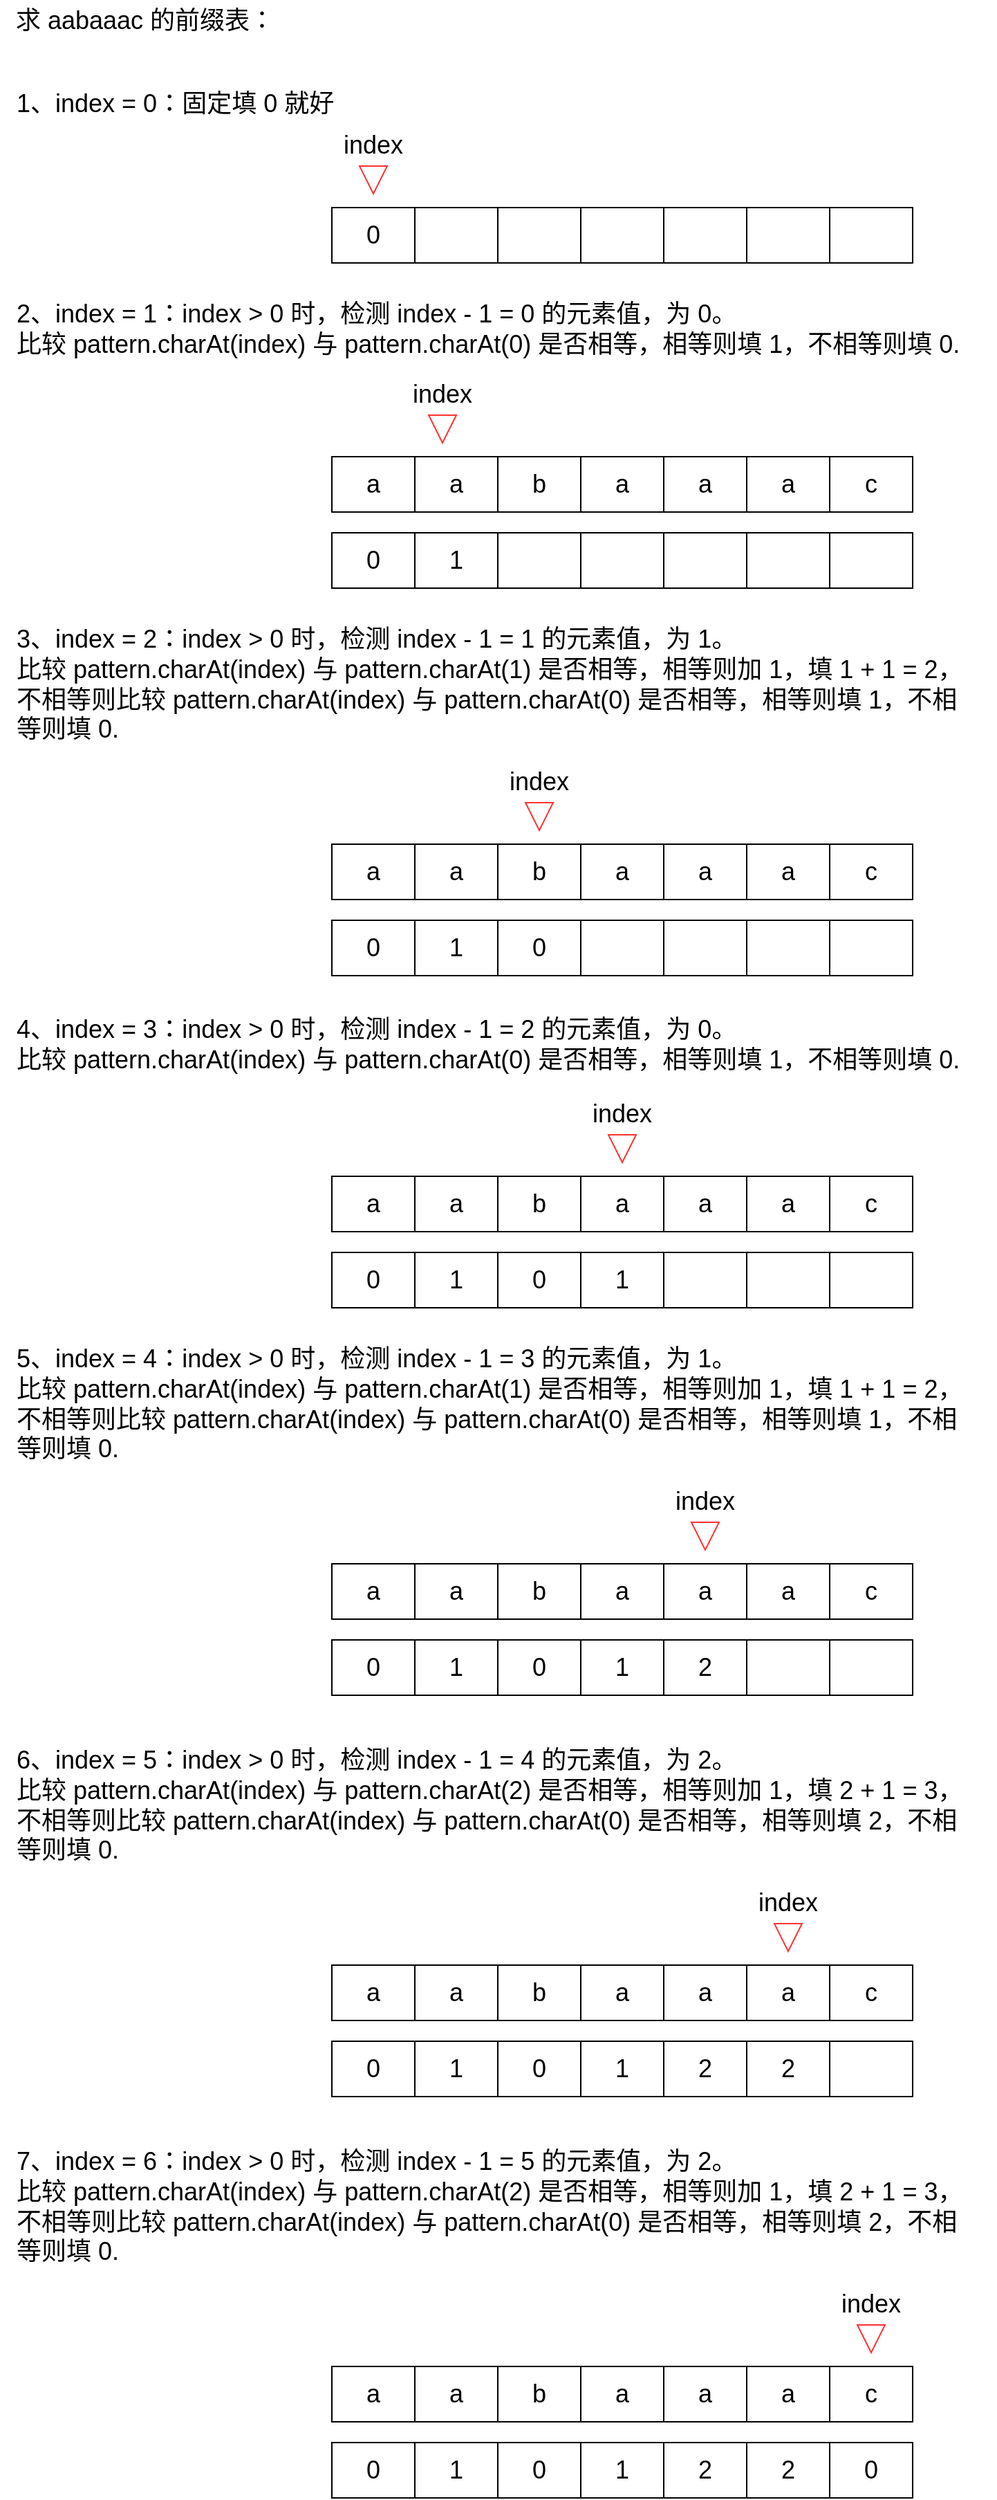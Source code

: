 <mxfile version="15.4.0" type="device"><diagram id="0oElpmgci8qsu_oogABI" name="第 1 页"><mxGraphModel dx="1024" dy="601" grid="1" gridSize="10" guides="1" tooltips="1" connect="1" arrows="1" fold="1" page="1" pageScale="1" pageWidth="827" pageHeight="1169" background="#ffffff" math="0" shadow="0"><root><mxCell id="0"/><mxCell id="1" parent="0"/><mxCell id="DkXJMxgZQbxSu56E2q7Z-1" value="求 aabaaac 的前缀表：" style="text;html=1;strokeColor=none;fillColor=none;align=center;verticalAlign=middle;whiteSpace=wrap;rounded=0;fontSize=18;" vertex="1" parent="1"><mxGeometry x="40" y="40" width="210" height="30" as="geometry"/></mxCell><mxCell id="DkXJMxgZQbxSu56E2q7Z-2" value="" style="shape=table;startSize=0;container=1;collapsible=0;childLayout=tableLayout;fontSize=18;" vertex="1" parent="1"><mxGeometry x="280" y="190" width="420" height="40" as="geometry"/></mxCell><mxCell id="DkXJMxgZQbxSu56E2q7Z-3" value="" style="shape=partialRectangle;collapsible=0;dropTarget=0;pointerEvents=0;fillColor=none;top=0;left=0;bottom=0;right=0;points=[[0,0.5],[1,0.5]];portConstraint=eastwest;fontSize=18;" vertex="1" parent="DkXJMxgZQbxSu56E2q7Z-2"><mxGeometry width="420" height="40" as="geometry"/></mxCell><mxCell id="DkXJMxgZQbxSu56E2q7Z-4" value="0" style="shape=partialRectangle;html=1;whiteSpace=wrap;connectable=0;overflow=hidden;fillColor=none;top=0;left=0;bottom=0;right=0;pointerEvents=1;fontSize=18;" vertex="1" parent="DkXJMxgZQbxSu56E2q7Z-3"><mxGeometry width="60" height="40" as="geometry"><mxRectangle width="60" height="40" as="alternateBounds"/></mxGeometry></mxCell><mxCell id="DkXJMxgZQbxSu56E2q7Z-5" value="" style="shape=partialRectangle;html=1;whiteSpace=wrap;connectable=0;overflow=hidden;fillColor=none;top=0;left=0;bottom=0;right=0;pointerEvents=1;fontSize=18;" vertex="1" parent="DkXJMxgZQbxSu56E2q7Z-3"><mxGeometry x="60" width="60" height="40" as="geometry"><mxRectangle width="60" height="40" as="alternateBounds"/></mxGeometry></mxCell><mxCell id="DkXJMxgZQbxSu56E2q7Z-6" value="" style="shape=partialRectangle;html=1;whiteSpace=wrap;connectable=0;overflow=hidden;fillColor=none;top=0;left=0;bottom=0;right=0;pointerEvents=1;fontSize=18;" vertex="1" parent="DkXJMxgZQbxSu56E2q7Z-3"><mxGeometry x="120" width="60" height="40" as="geometry"><mxRectangle width="60" height="40" as="alternateBounds"/></mxGeometry></mxCell><mxCell id="DkXJMxgZQbxSu56E2q7Z-7" value="" style="shape=partialRectangle;html=1;whiteSpace=wrap;connectable=0;overflow=hidden;fillColor=none;top=0;left=0;bottom=0;right=0;pointerEvents=1;fontSize=18;" vertex="1" parent="DkXJMxgZQbxSu56E2q7Z-3"><mxGeometry x="180" width="60" height="40" as="geometry"><mxRectangle width="60" height="40" as="alternateBounds"/></mxGeometry></mxCell><mxCell id="DkXJMxgZQbxSu56E2q7Z-8" value="" style="shape=partialRectangle;html=1;whiteSpace=wrap;connectable=0;overflow=hidden;fillColor=none;top=0;left=0;bottom=0;right=0;pointerEvents=1;fontSize=18;" vertex="1" parent="DkXJMxgZQbxSu56E2q7Z-3"><mxGeometry x="240" width="60" height="40" as="geometry"><mxRectangle width="60" height="40" as="alternateBounds"/></mxGeometry></mxCell><mxCell id="DkXJMxgZQbxSu56E2q7Z-9" value="" style="shape=partialRectangle;html=1;whiteSpace=wrap;connectable=0;overflow=hidden;fillColor=none;top=0;left=0;bottom=0;right=0;pointerEvents=1;fontSize=18;" vertex="1" parent="DkXJMxgZQbxSu56E2q7Z-3"><mxGeometry x="300" width="60" height="40" as="geometry"><mxRectangle width="60" height="40" as="alternateBounds"/></mxGeometry></mxCell><mxCell id="DkXJMxgZQbxSu56E2q7Z-10" value="" style="shape=partialRectangle;html=1;whiteSpace=wrap;connectable=0;overflow=hidden;fillColor=none;top=0;left=0;bottom=0;right=0;pointerEvents=1;fontSize=18;" vertex="1" parent="DkXJMxgZQbxSu56E2q7Z-3"><mxGeometry x="360" width="60" height="40" as="geometry"><mxRectangle width="60" height="40" as="alternateBounds"/></mxGeometry></mxCell><mxCell id="DkXJMxgZQbxSu56E2q7Z-12" value="1、index = 0：固定填 0 就好" style="text;html=1;strokeColor=none;fillColor=none;align=left;verticalAlign=middle;whiteSpace=wrap;rounded=0;fontSize=18;" vertex="1" parent="1"><mxGeometry x="50" y="100" width="280" height="30" as="geometry"/></mxCell><mxCell id="DkXJMxgZQbxSu56E2q7Z-13" value="" style="shape=table;startSize=0;container=1;collapsible=0;childLayout=tableLayout;fontSize=18;" vertex="1" parent="1"><mxGeometry x="280" y="425" width="420" height="40" as="geometry"/></mxCell><mxCell id="DkXJMxgZQbxSu56E2q7Z-14" value="" style="shape=partialRectangle;collapsible=0;dropTarget=0;pointerEvents=0;fillColor=none;top=0;left=0;bottom=0;right=0;points=[[0,0.5],[1,0.5]];portConstraint=eastwest;fontSize=18;" vertex="1" parent="DkXJMxgZQbxSu56E2q7Z-13"><mxGeometry width="420" height="40" as="geometry"/></mxCell><mxCell id="DkXJMxgZQbxSu56E2q7Z-15" value="0" style="shape=partialRectangle;html=1;whiteSpace=wrap;connectable=0;overflow=hidden;fillColor=none;top=0;left=0;bottom=0;right=0;pointerEvents=1;fontSize=18;" vertex="1" parent="DkXJMxgZQbxSu56E2q7Z-14"><mxGeometry width="60" height="40" as="geometry"><mxRectangle width="60" height="40" as="alternateBounds"/></mxGeometry></mxCell><mxCell id="DkXJMxgZQbxSu56E2q7Z-16" value="1" style="shape=partialRectangle;html=1;whiteSpace=wrap;connectable=0;overflow=hidden;fillColor=none;top=0;left=0;bottom=0;right=0;pointerEvents=1;fontSize=18;" vertex="1" parent="DkXJMxgZQbxSu56E2q7Z-14"><mxGeometry x="60" width="60" height="40" as="geometry"><mxRectangle width="60" height="40" as="alternateBounds"/></mxGeometry></mxCell><mxCell id="DkXJMxgZQbxSu56E2q7Z-17" value="" style="shape=partialRectangle;html=1;whiteSpace=wrap;connectable=0;overflow=hidden;fillColor=none;top=0;left=0;bottom=0;right=0;pointerEvents=1;fontSize=18;" vertex="1" parent="DkXJMxgZQbxSu56E2q7Z-14"><mxGeometry x="120" width="60" height="40" as="geometry"><mxRectangle width="60" height="40" as="alternateBounds"/></mxGeometry></mxCell><mxCell id="DkXJMxgZQbxSu56E2q7Z-18" value="" style="shape=partialRectangle;html=1;whiteSpace=wrap;connectable=0;overflow=hidden;fillColor=none;top=0;left=0;bottom=0;right=0;pointerEvents=1;fontSize=18;" vertex="1" parent="DkXJMxgZQbxSu56E2q7Z-14"><mxGeometry x="180" width="60" height="40" as="geometry"><mxRectangle width="60" height="40" as="alternateBounds"/></mxGeometry></mxCell><mxCell id="DkXJMxgZQbxSu56E2q7Z-19" value="" style="shape=partialRectangle;html=1;whiteSpace=wrap;connectable=0;overflow=hidden;fillColor=none;top=0;left=0;bottom=0;right=0;pointerEvents=1;fontSize=18;" vertex="1" parent="DkXJMxgZQbxSu56E2q7Z-14"><mxGeometry x="240" width="60" height="40" as="geometry"><mxRectangle width="60" height="40" as="alternateBounds"/></mxGeometry></mxCell><mxCell id="DkXJMxgZQbxSu56E2q7Z-20" value="" style="shape=partialRectangle;html=1;whiteSpace=wrap;connectable=0;overflow=hidden;fillColor=none;top=0;left=0;bottom=0;right=0;pointerEvents=1;fontSize=18;" vertex="1" parent="DkXJMxgZQbxSu56E2q7Z-14"><mxGeometry x="300" width="60" height="40" as="geometry"><mxRectangle width="60" height="40" as="alternateBounds"/></mxGeometry></mxCell><mxCell id="DkXJMxgZQbxSu56E2q7Z-21" value="" style="shape=partialRectangle;html=1;whiteSpace=wrap;connectable=0;overflow=hidden;fillColor=none;top=0;left=0;bottom=0;right=0;pointerEvents=1;fontSize=18;" vertex="1" parent="DkXJMxgZQbxSu56E2q7Z-14"><mxGeometry x="360" width="60" height="40" as="geometry"><mxRectangle width="60" height="40" as="alternateBounds"/></mxGeometry></mxCell><mxCell id="DkXJMxgZQbxSu56E2q7Z-23" value="2、index = 1：index &amp;gt; 0 时，检测 index - 1 = 0 的元素值，为 0。&lt;br&gt;比较 pattern.charAt(index) 与 pattern.charAt(0) 是否相等，相等则填 1，不相等则填 0." style="text;html=1;strokeColor=none;fillColor=none;align=left;verticalAlign=middle;whiteSpace=wrap;rounded=0;fontSize=18;" vertex="1" parent="1"><mxGeometry x="50" y="250" width="710" height="55" as="geometry"/></mxCell><mxCell id="DkXJMxgZQbxSu56E2q7Z-24" value="" style="shape=table;startSize=0;container=1;collapsible=0;childLayout=tableLayout;fontSize=18;" vertex="1" parent="1"><mxGeometry x="280" y="370" width="420" height="40" as="geometry"/></mxCell><mxCell id="DkXJMxgZQbxSu56E2q7Z-25" value="" style="shape=partialRectangle;collapsible=0;dropTarget=0;pointerEvents=0;fillColor=none;top=0;left=0;bottom=0;right=0;points=[[0,0.5],[1,0.5]];portConstraint=eastwest;fontSize=18;" vertex="1" parent="DkXJMxgZQbxSu56E2q7Z-24"><mxGeometry width="420" height="40" as="geometry"/></mxCell><mxCell id="DkXJMxgZQbxSu56E2q7Z-26" value="a" style="shape=partialRectangle;html=1;whiteSpace=wrap;connectable=0;overflow=hidden;fillColor=none;top=0;left=0;bottom=0;right=0;pointerEvents=1;fontSize=18;" vertex="1" parent="DkXJMxgZQbxSu56E2q7Z-25"><mxGeometry width="60" height="40" as="geometry"><mxRectangle width="60" height="40" as="alternateBounds"/></mxGeometry></mxCell><mxCell id="DkXJMxgZQbxSu56E2q7Z-27" value="a" style="shape=partialRectangle;html=1;whiteSpace=wrap;connectable=0;overflow=hidden;fillColor=none;top=0;left=0;bottom=0;right=0;pointerEvents=1;fontSize=18;" vertex="1" parent="DkXJMxgZQbxSu56E2q7Z-25"><mxGeometry x="60" width="60" height="40" as="geometry"><mxRectangle width="60" height="40" as="alternateBounds"/></mxGeometry></mxCell><mxCell id="DkXJMxgZQbxSu56E2q7Z-28" value="b" style="shape=partialRectangle;html=1;whiteSpace=wrap;connectable=0;overflow=hidden;fillColor=none;top=0;left=0;bottom=0;right=0;pointerEvents=1;fontSize=18;" vertex="1" parent="DkXJMxgZQbxSu56E2q7Z-25"><mxGeometry x="120" width="60" height="40" as="geometry"><mxRectangle width="60" height="40" as="alternateBounds"/></mxGeometry></mxCell><mxCell id="DkXJMxgZQbxSu56E2q7Z-29" value="a" style="shape=partialRectangle;html=1;whiteSpace=wrap;connectable=0;overflow=hidden;fillColor=none;top=0;left=0;bottom=0;right=0;pointerEvents=1;fontSize=18;" vertex="1" parent="DkXJMxgZQbxSu56E2q7Z-25"><mxGeometry x="180" width="60" height="40" as="geometry"><mxRectangle width="60" height="40" as="alternateBounds"/></mxGeometry></mxCell><mxCell id="DkXJMxgZQbxSu56E2q7Z-30" value="a" style="shape=partialRectangle;html=1;whiteSpace=wrap;connectable=0;overflow=hidden;fillColor=none;top=0;left=0;bottom=0;right=0;pointerEvents=1;fontSize=18;" vertex="1" parent="DkXJMxgZQbxSu56E2q7Z-25"><mxGeometry x="240" width="60" height="40" as="geometry"><mxRectangle width="60" height="40" as="alternateBounds"/></mxGeometry></mxCell><mxCell id="DkXJMxgZQbxSu56E2q7Z-31" value="a" style="shape=partialRectangle;html=1;whiteSpace=wrap;connectable=0;overflow=hidden;fillColor=none;top=0;left=0;bottom=0;right=0;pointerEvents=1;fontSize=18;" vertex="1" parent="DkXJMxgZQbxSu56E2q7Z-25"><mxGeometry x="300" width="60" height="40" as="geometry"><mxRectangle width="60" height="40" as="alternateBounds"/></mxGeometry></mxCell><mxCell id="DkXJMxgZQbxSu56E2q7Z-32" value="c" style="shape=partialRectangle;html=1;whiteSpace=wrap;connectable=0;overflow=hidden;fillColor=none;top=0;left=0;bottom=0;right=0;pointerEvents=1;fontSize=18;" vertex="1" parent="DkXJMxgZQbxSu56E2q7Z-25"><mxGeometry x="360" width="60" height="40" as="geometry"><mxRectangle width="60" height="40" as="alternateBounds"/></mxGeometry></mxCell><mxCell id="DkXJMxgZQbxSu56E2q7Z-34" value="" style="shape=table;startSize=0;container=1;collapsible=0;childLayout=tableLayout;fontSize=18;" vertex="1" parent="1"><mxGeometry x="280" y="705" width="420" height="40" as="geometry"/></mxCell><mxCell id="DkXJMxgZQbxSu56E2q7Z-35" value="" style="shape=partialRectangle;collapsible=0;dropTarget=0;pointerEvents=0;fillColor=none;top=0;left=0;bottom=0;right=0;points=[[0,0.5],[1,0.5]];portConstraint=eastwest;fontSize=18;" vertex="1" parent="DkXJMxgZQbxSu56E2q7Z-34"><mxGeometry width="420" height="40" as="geometry"/></mxCell><mxCell id="DkXJMxgZQbxSu56E2q7Z-36" value="0" style="shape=partialRectangle;html=1;whiteSpace=wrap;connectable=0;overflow=hidden;fillColor=none;top=0;left=0;bottom=0;right=0;pointerEvents=1;fontSize=18;" vertex="1" parent="DkXJMxgZQbxSu56E2q7Z-35"><mxGeometry width="60" height="40" as="geometry"><mxRectangle width="60" height="40" as="alternateBounds"/></mxGeometry></mxCell><mxCell id="DkXJMxgZQbxSu56E2q7Z-37" value="1" style="shape=partialRectangle;html=1;whiteSpace=wrap;connectable=0;overflow=hidden;fillColor=none;top=0;left=0;bottom=0;right=0;pointerEvents=1;fontSize=18;" vertex="1" parent="DkXJMxgZQbxSu56E2q7Z-35"><mxGeometry x="60" width="60" height="40" as="geometry"><mxRectangle width="60" height="40" as="alternateBounds"/></mxGeometry></mxCell><mxCell id="DkXJMxgZQbxSu56E2q7Z-38" value="0" style="shape=partialRectangle;html=1;whiteSpace=wrap;connectable=0;overflow=hidden;fillColor=none;top=0;left=0;bottom=0;right=0;pointerEvents=1;fontSize=18;" vertex="1" parent="DkXJMxgZQbxSu56E2q7Z-35"><mxGeometry x="120" width="60" height="40" as="geometry"><mxRectangle width="60" height="40" as="alternateBounds"/></mxGeometry></mxCell><mxCell id="DkXJMxgZQbxSu56E2q7Z-39" value="" style="shape=partialRectangle;html=1;whiteSpace=wrap;connectable=0;overflow=hidden;fillColor=none;top=0;left=0;bottom=0;right=0;pointerEvents=1;fontSize=18;" vertex="1" parent="DkXJMxgZQbxSu56E2q7Z-35"><mxGeometry x="180" width="60" height="40" as="geometry"><mxRectangle width="60" height="40" as="alternateBounds"/></mxGeometry></mxCell><mxCell id="DkXJMxgZQbxSu56E2q7Z-40" value="" style="shape=partialRectangle;html=1;whiteSpace=wrap;connectable=0;overflow=hidden;fillColor=none;top=0;left=0;bottom=0;right=0;pointerEvents=1;fontSize=18;" vertex="1" parent="DkXJMxgZQbxSu56E2q7Z-35"><mxGeometry x="240" width="60" height="40" as="geometry"><mxRectangle width="60" height="40" as="alternateBounds"/></mxGeometry></mxCell><mxCell id="DkXJMxgZQbxSu56E2q7Z-41" value="" style="shape=partialRectangle;html=1;whiteSpace=wrap;connectable=0;overflow=hidden;fillColor=none;top=0;left=0;bottom=0;right=0;pointerEvents=1;fontSize=18;" vertex="1" parent="DkXJMxgZQbxSu56E2q7Z-35"><mxGeometry x="300" width="60" height="40" as="geometry"><mxRectangle width="60" height="40" as="alternateBounds"/></mxGeometry></mxCell><mxCell id="DkXJMxgZQbxSu56E2q7Z-42" value="" style="shape=partialRectangle;html=1;whiteSpace=wrap;connectable=0;overflow=hidden;fillColor=none;top=0;left=0;bottom=0;right=0;pointerEvents=1;fontSize=18;" vertex="1" parent="DkXJMxgZQbxSu56E2q7Z-35"><mxGeometry x="360" width="60" height="40" as="geometry"><mxRectangle width="60" height="40" as="alternateBounds"/></mxGeometry></mxCell><mxCell id="DkXJMxgZQbxSu56E2q7Z-43" value="3、index = 2：index &amp;gt; 0 时，检测 index - 1 = 1 的元素值，为 1。&lt;br&gt;比较 pattern.charAt(index) 与 pattern.charAt(1) 是否相等，相等则加 1，填 1 + 1 = 2，不相等则比较 pattern.charAt(index) 与 pattern.charAt(0) 是否相等，相等则填 1，不相等则填 0." style="text;html=1;strokeColor=none;fillColor=none;align=left;verticalAlign=middle;whiteSpace=wrap;rounded=0;fontSize=18;" vertex="1" parent="1"><mxGeometry x="50" y="490" width="690" height="90" as="geometry"/></mxCell><mxCell id="DkXJMxgZQbxSu56E2q7Z-44" value="" style="shape=table;startSize=0;container=1;collapsible=0;childLayout=tableLayout;fontSize=18;" vertex="1" parent="1"><mxGeometry x="280" y="650" width="420" height="40" as="geometry"/></mxCell><mxCell id="DkXJMxgZQbxSu56E2q7Z-45" value="" style="shape=partialRectangle;collapsible=0;dropTarget=0;pointerEvents=0;fillColor=none;top=0;left=0;bottom=0;right=0;points=[[0,0.5],[1,0.5]];portConstraint=eastwest;fontSize=18;" vertex="1" parent="DkXJMxgZQbxSu56E2q7Z-44"><mxGeometry width="420" height="40" as="geometry"/></mxCell><mxCell id="DkXJMxgZQbxSu56E2q7Z-46" value="a" style="shape=partialRectangle;html=1;whiteSpace=wrap;connectable=0;overflow=hidden;fillColor=none;top=0;left=0;bottom=0;right=0;pointerEvents=1;fontSize=18;" vertex="1" parent="DkXJMxgZQbxSu56E2q7Z-45"><mxGeometry width="60" height="40" as="geometry"><mxRectangle width="60" height="40" as="alternateBounds"/></mxGeometry></mxCell><mxCell id="DkXJMxgZQbxSu56E2q7Z-47" value="a" style="shape=partialRectangle;html=1;whiteSpace=wrap;connectable=0;overflow=hidden;fillColor=none;top=0;left=0;bottom=0;right=0;pointerEvents=1;fontSize=18;" vertex="1" parent="DkXJMxgZQbxSu56E2q7Z-45"><mxGeometry x="60" width="60" height="40" as="geometry"><mxRectangle width="60" height="40" as="alternateBounds"/></mxGeometry></mxCell><mxCell id="DkXJMxgZQbxSu56E2q7Z-48" value="b" style="shape=partialRectangle;html=1;whiteSpace=wrap;connectable=0;overflow=hidden;fillColor=none;top=0;left=0;bottom=0;right=0;pointerEvents=1;fontSize=18;" vertex="1" parent="DkXJMxgZQbxSu56E2q7Z-45"><mxGeometry x="120" width="60" height="40" as="geometry"><mxRectangle width="60" height="40" as="alternateBounds"/></mxGeometry></mxCell><mxCell id="DkXJMxgZQbxSu56E2q7Z-49" value="a" style="shape=partialRectangle;html=1;whiteSpace=wrap;connectable=0;overflow=hidden;fillColor=none;top=0;left=0;bottom=0;right=0;pointerEvents=1;fontSize=18;" vertex="1" parent="DkXJMxgZQbxSu56E2q7Z-45"><mxGeometry x="180" width="60" height="40" as="geometry"><mxRectangle width="60" height="40" as="alternateBounds"/></mxGeometry></mxCell><mxCell id="DkXJMxgZQbxSu56E2q7Z-50" value="a" style="shape=partialRectangle;html=1;whiteSpace=wrap;connectable=0;overflow=hidden;fillColor=none;top=0;left=0;bottom=0;right=0;pointerEvents=1;fontSize=18;" vertex="1" parent="DkXJMxgZQbxSu56E2q7Z-45"><mxGeometry x="240" width="60" height="40" as="geometry"><mxRectangle width="60" height="40" as="alternateBounds"/></mxGeometry></mxCell><mxCell id="DkXJMxgZQbxSu56E2q7Z-51" value="a" style="shape=partialRectangle;html=1;whiteSpace=wrap;connectable=0;overflow=hidden;fillColor=none;top=0;left=0;bottom=0;right=0;pointerEvents=1;fontSize=18;" vertex="1" parent="DkXJMxgZQbxSu56E2q7Z-45"><mxGeometry x="300" width="60" height="40" as="geometry"><mxRectangle width="60" height="40" as="alternateBounds"/></mxGeometry></mxCell><mxCell id="DkXJMxgZQbxSu56E2q7Z-52" value="c" style="shape=partialRectangle;html=1;whiteSpace=wrap;connectable=0;overflow=hidden;fillColor=none;top=0;left=0;bottom=0;right=0;pointerEvents=1;fontSize=18;" vertex="1" parent="DkXJMxgZQbxSu56E2q7Z-45"><mxGeometry x="360" width="60" height="40" as="geometry"><mxRectangle width="60" height="40" as="alternateBounds"/></mxGeometry></mxCell><mxCell id="DkXJMxgZQbxSu56E2q7Z-53" value="" style="shape=table;startSize=0;container=1;collapsible=0;childLayout=tableLayout;fontSize=18;" vertex="1" parent="1"><mxGeometry x="280" y="945" width="420" height="40" as="geometry"/></mxCell><mxCell id="DkXJMxgZQbxSu56E2q7Z-54" value="" style="shape=partialRectangle;collapsible=0;dropTarget=0;pointerEvents=0;fillColor=none;top=0;left=0;bottom=0;right=0;points=[[0,0.5],[1,0.5]];portConstraint=eastwest;fontSize=18;" vertex="1" parent="DkXJMxgZQbxSu56E2q7Z-53"><mxGeometry width="420" height="40" as="geometry"/></mxCell><mxCell id="DkXJMxgZQbxSu56E2q7Z-55" value="0" style="shape=partialRectangle;html=1;whiteSpace=wrap;connectable=0;overflow=hidden;fillColor=none;top=0;left=0;bottom=0;right=0;pointerEvents=1;fontSize=18;" vertex="1" parent="DkXJMxgZQbxSu56E2q7Z-54"><mxGeometry width="60" height="40" as="geometry"><mxRectangle width="60" height="40" as="alternateBounds"/></mxGeometry></mxCell><mxCell id="DkXJMxgZQbxSu56E2q7Z-56" value="1" style="shape=partialRectangle;html=1;whiteSpace=wrap;connectable=0;overflow=hidden;fillColor=none;top=0;left=0;bottom=0;right=0;pointerEvents=1;fontSize=18;" vertex="1" parent="DkXJMxgZQbxSu56E2q7Z-54"><mxGeometry x="60" width="60" height="40" as="geometry"><mxRectangle width="60" height="40" as="alternateBounds"/></mxGeometry></mxCell><mxCell id="DkXJMxgZQbxSu56E2q7Z-57" value="0" style="shape=partialRectangle;html=1;whiteSpace=wrap;connectable=0;overflow=hidden;fillColor=none;top=0;left=0;bottom=0;right=0;pointerEvents=1;fontSize=18;" vertex="1" parent="DkXJMxgZQbxSu56E2q7Z-54"><mxGeometry x="120" width="60" height="40" as="geometry"><mxRectangle width="60" height="40" as="alternateBounds"/></mxGeometry></mxCell><mxCell id="DkXJMxgZQbxSu56E2q7Z-58" value="1" style="shape=partialRectangle;html=1;whiteSpace=wrap;connectable=0;overflow=hidden;fillColor=none;top=0;left=0;bottom=0;right=0;pointerEvents=1;fontSize=18;" vertex="1" parent="DkXJMxgZQbxSu56E2q7Z-54"><mxGeometry x="180" width="60" height="40" as="geometry"><mxRectangle width="60" height="40" as="alternateBounds"/></mxGeometry></mxCell><mxCell id="DkXJMxgZQbxSu56E2q7Z-59" value="" style="shape=partialRectangle;html=1;whiteSpace=wrap;connectable=0;overflow=hidden;fillColor=none;top=0;left=0;bottom=0;right=0;pointerEvents=1;fontSize=18;" vertex="1" parent="DkXJMxgZQbxSu56E2q7Z-54"><mxGeometry x="240" width="60" height="40" as="geometry"><mxRectangle width="60" height="40" as="alternateBounds"/></mxGeometry></mxCell><mxCell id="DkXJMxgZQbxSu56E2q7Z-60" value="" style="shape=partialRectangle;html=1;whiteSpace=wrap;connectable=0;overflow=hidden;fillColor=none;top=0;left=0;bottom=0;right=0;pointerEvents=1;fontSize=18;" vertex="1" parent="DkXJMxgZQbxSu56E2q7Z-54"><mxGeometry x="300" width="60" height="40" as="geometry"><mxRectangle width="60" height="40" as="alternateBounds"/></mxGeometry></mxCell><mxCell id="DkXJMxgZQbxSu56E2q7Z-61" value="" style="shape=partialRectangle;html=1;whiteSpace=wrap;connectable=0;overflow=hidden;fillColor=none;top=0;left=0;bottom=0;right=0;pointerEvents=1;fontSize=18;" vertex="1" parent="DkXJMxgZQbxSu56E2q7Z-54"><mxGeometry x="360" width="60" height="40" as="geometry"><mxRectangle width="60" height="40" as="alternateBounds"/></mxGeometry></mxCell><mxCell id="DkXJMxgZQbxSu56E2q7Z-62" value="4、index = 3：index &amp;gt; 0 时，检测 index - 1 = 2 的元素值，为 0。&lt;br&gt;比较 pattern.charAt(index) 与 pattern.charAt(0) 是否相等，相等则填 1，不相等则填 0." style="text;html=1;strokeColor=none;fillColor=none;align=left;verticalAlign=middle;whiteSpace=wrap;rounded=0;fontSize=18;" vertex="1" parent="1"><mxGeometry x="50" y="760" width="690" height="70" as="geometry"/></mxCell><mxCell id="DkXJMxgZQbxSu56E2q7Z-63" value="" style="shape=table;startSize=0;container=1;collapsible=0;childLayout=tableLayout;fontSize=18;" vertex="1" parent="1"><mxGeometry x="280" y="890" width="420" height="40" as="geometry"/></mxCell><mxCell id="DkXJMxgZQbxSu56E2q7Z-64" value="" style="shape=partialRectangle;collapsible=0;dropTarget=0;pointerEvents=0;fillColor=none;top=0;left=0;bottom=0;right=0;points=[[0,0.5],[1,0.5]];portConstraint=eastwest;fontSize=18;" vertex="1" parent="DkXJMxgZQbxSu56E2q7Z-63"><mxGeometry width="420" height="40" as="geometry"/></mxCell><mxCell id="DkXJMxgZQbxSu56E2q7Z-65" value="a" style="shape=partialRectangle;html=1;whiteSpace=wrap;connectable=0;overflow=hidden;fillColor=none;top=0;left=0;bottom=0;right=0;pointerEvents=1;fontSize=18;" vertex="1" parent="DkXJMxgZQbxSu56E2q7Z-64"><mxGeometry width="60" height="40" as="geometry"><mxRectangle width="60" height="40" as="alternateBounds"/></mxGeometry></mxCell><mxCell id="DkXJMxgZQbxSu56E2q7Z-66" value="a" style="shape=partialRectangle;html=1;whiteSpace=wrap;connectable=0;overflow=hidden;fillColor=none;top=0;left=0;bottom=0;right=0;pointerEvents=1;fontSize=18;" vertex="1" parent="DkXJMxgZQbxSu56E2q7Z-64"><mxGeometry x="60" width="60" height="40" as="geometry"><mxRectangle width="60" height="40" as="alternateBounds"/></mxGeometry></mxCell><mxCell id="DkXJMxgZQbxSu56E2q7Z-67" value="b" style="shape=partialRectangle;html=1;whiteSpace=wrap;connectable=0;overflow=hidden;fillColor=none;top=0;left=0;bottom=0;right=0;pointerEvents=1;fontSize=18;" vertex="1" parent="DkXJMxgZQbxSu56E2q7Z-64"><mxGeometry x="120" width="60" height="40" as="geometry"><mxRectangle width="60" height="40" as="alternateBounds"/></mxGeometry></mxCell><mxCell id="DkXJMxgZQbxSu56E2q7Z-68" value="a" style="shape=partialRectangle;html=1;whiteSpace=wrap;connectable=0;overflow=hidden;fillColor=none;top=0;left=0;bottom=0;right=0;pointerEvents=1;fontSize=18;" vertex="1" parent="DkXJMxgZQbxSu56E2q7Z-64"><mxGeometry x="180" width="60" height="40" as="geometry"><mxRectangle width="60" height="40" as="alternateBounds"/></mxGeometry></mxCell><mxCell id="DkXJMxgZQbxSu56E2q7Z-69" value="a" style="shape=partialRectangle;html=1;whiteSpace=wrap;connectable=0;overflow=hidden;fillColor=none;top=0;left=0;bottom=0;right=0;pointerEvents=1;fontSize=18;" vertex="1" parent="DkXJMxgZQbxSu56E2q7Z-64"><mxGeometry x="240" width="60" height="40" as="geometry"><mxRectangle width="60" height="40" as="alternateBounds"/></mxGeometry></mxCell><mxCell id="DkXJMxgZQbxSu56E2q7Z-70" value="a" style="shape=partialRectangle;html=1;whiteSpace=wrap;connectable=0;overflow=hidden;fillColor=none;top=0;left=0;bottom=0;right=0;pointerEvents=1;fontSize=18;" vertex="1" parent="DkXJMxgZQbxSu56E2q7Z-64"><mxGeometry x="300" width="60" height="40" as="geometry"><mxRectangle width="60" height="40" as="alternateBounds"/></mxGeometry></mxCell><mxCell id="DkXJMxgZQbxSu56E2q7Z-71" value="c" style="shape=partialRectangle;html=1;whiteSpace=wrap;connectable=0;overflow=hidden;fillColor=none;top=0;left=0;bottom=0;right=0;pointerEvents=1;fontSize=18;" vertex="1" parent="DkXJMxgZQbxSu56E2q7Z-64"><mxGeometry x="360" width="60" height="40" as="geometry"><mxRectangle width="60" height="40" as="alternateBounds"/></mxGeometry></mxCell><mxCell id="DkXJMxgZQbxSu56E2q7Z-74" value="index" style="text;html=1;strokeColor=none;fillColor=none;align=center;verticalAlign=middle;whiteSpace=wrap;rounded=0;fontSize=18;" vertex="1" parent="1"><mxGeometry x="280" y="130" width="60" height="30" as="geometry"/></mxCell><mxCell id="DkXJMxgZQbxSu56E2q7Z-76" value="" style="html=1;shadow=0;dashed=0;align=center;verticalAlign=middle;shape=mxgraph.arrows2.arrow;dy=0.6;dx=40;direction=south;notch=0;fontSize=18;strokeColor=#FF3333;fillColor=none;" vertex="1" parent="1"><mxGeometry x="300" y="160" width="20" height="20" as="geometry"/></mxCell><mxCell id="DkXJMxgZQbxSu56E2q7Z-77" value="index" style="text;html=1;strokeColor=none;fillColor=none;align=center;verticalAlign=middle;whiteSpace=wrap;rounded=0;fontSize=18;" vertex="1" parent="1"><mxGeometry x="330" y="310" width="60" height="30" as="geometry"/></mxCell><mxCell id="DkXJMxgZQbxSu56E2q7Z-78" value="" style="html=1;shadow=0;dashed=0;align=center;verticalAlign=middle;shape=mxgraph.arrows2.arrow;dy=0.6;dx=40;direction=south;notch=0;fontSize=18;strokeColor=#FF3333;fillColor=none;" vertex="1" parent="1"><mxGeometry x="350" y="340" width="20" height="20" as="geometry"/></mxCell><mxCell id="DkXJMxgZQbxSu56E2q7Z-79" value="index" style="text;html=1;strokeColor=none;fillColor=none;align=center;verticalAlign=middle;whiteSpace=wrap;rounded=0;fontSize=18;" vertex="1" parent="1"><mxGeometry x="400" y="590" width="60" height="30" as="geometry"/></mxCell><mxCell id="DkXJMxgZQbxSu56E2q7Z-80" value="" style="html=1;shadow=0;dashed=0;align=center;verticalAlign=middle;shape=mxgraph.arrows2.arrow;dy=0.6;dx=40;direction=south;notch=0;fontSize=18;strokeColor=#FF3333;fillColor=none;" vertex="1" parent="1"><mxGeometry x="420" y="620" width="20" height="20" as="geometry"/></mxCell><mxCell id="DkXJMxgZQbxSu56E2q7Z-81" value="index" style="text;html=1;strokeColor=none;fillColor=none;align=center;verticalAlign=middle;whiteSpace=wrap;rounded=0;fontSize=18;" vertex="1" parent="1"><mxGeometry x="460" y="830" width="60" height="30" as="geometry"/></mxCell><mxCell id="DkXJMxgZQbxSu56E2q7Z-82" value="" style="html=1;shadow=0;dashed=0;align=center;verticalAlign=middle;shape=mxgraph.arrows2.arrow;dy=0.6;dx=40;direction=south;notch=0;fontSize=18;strokeColor=#FF3333;fillColor=none;" vertex="1" parent="1"><mxGeometry x="480" y="860" width="20" height="20" as="geometry"/></mxCell><mxCell id="DkXJMxgZQbxSu56E2q7Z-83" value="" style="shape=table;startSize=0;container=1;collapsible=0;childLayout=tableLayout;fontSize=18;" vertex="1" parent="1"><mxGeometry x="280" y="1225" width="420" height="40" as="geometry"/></mxCell><mxCell id="DkXJMxgZQbxSu56E2q7Z-84" value="" style="shape=partialRectangle;collapsible=0;dropTarget=0;pointerEvents=0;fillColor=none;top=0;left=0;bottom=0;right=0;points=[[0,0.5],[1,0.5]];portConstraint=eastwest;fontSize=18;" vertex="1" parent="DkXJMxgZQbxSu56E2q7Z-83"><mxGeometry width="420" height="40" as="geometry"/></mxCell><mxCell id="DkXJMxgZQbxSu56E2q7Z-85" value="0" style="shape=partialRectangle;html=1;whiteSpace=wrap;connectable=0;overflow=hidden;fillColor=none;top=0;left=0;bottom=0;right=0;pointerEvents=1;fontSize=18;" vertex="1" parent="DkXJMxgZQbxSu56E2q7Z-84"><mxGeometry width="60" height="40" as="geometry"><mxRectangle width="60" height="40" as="alternateBounds"/></mxGeometry></mxCell><mxCell id="DkXJMxgZQbxSu56E2q7Z-86" value="1" style="shape=partialRectangle;html=1;whiteSpace=wrap;connectable=0;overflow=hidden;fillColor=none;top=0;left=0;bottom=0;right=0;pointerEvents=1;fontSize=18;" vertex="1" parent="DkXJMxgZQbxSu56E2q7Z-84"><mxGeometry x="60" width="60" height="40" as="geometry"><mxRectangle width="60" height="40" as="alternateBounds"/></mxGeometry></mxCell><mxCell id="DkXJMxgZQbxSu56E2q7Z-87" value="0" style="shape=partialRectangle;html=1;whiteSpace=wrap;connectable=0;overflow=hidden;fillColor=none;top=0;left=0;bottom=0;right=0;pointerEvents=1;fontSize=18;" vertex="1" parent="DkXJMxgZQbxSu56E2q7Z-84"><mxGeometry x="120" width="60" height="40" as="geometry"><mxRectangle width="60" height="40" as="alternateBounds"/></mxGeometry></mxCell><mxCell id="DkXJMxgZQbxSu56E2q7Z-88" value="1" style="shape=partialRectangle;html=1;whiteSpace=wrap;connectable=0;overflow=hidden;fillColor=none;top=0;left=0;bottom=0;right=0;pointerEvents=1;fontSize=18;" vertex="1" parent="DkXJMxgZQbxSu56E2q7Z-84"><mxGeometry x="180" width="60" height="40" as="geometry"><mxRectangle width="60" height="40" as="alternateBounds"/></mxGeometry></mxCell><mxCell id="DkXJMxgZQbxSu56E2q7Z-89" value="2" style="shape=partialRectangle;html=1;whiteSpace=wrap;connectable=0;overflow=hidden;fillColor=none;top=0;left=0;bottom=0;right=0;pointerEvents=1;fontSize=18;" vertex="1" parent="DkXJMxgZQbxSu56E2q7Z-84"><mxGeometry x="240" width="60" height="40" as="geometry"><mxRectangle width="60" height="40" as="alternateBounds"/></mxGeometry></mxCell><mxCell id="DkXJMxgZQbxSu56E2q7Z-90" value="" style="shape=partialRectangle;html=1;whiteSpace=wrap;connectable=0;overflow=hidden;fillColor=none;top=0;left=0;bottom=0;right=0;pointerEvents=1;fontSize=18;" vertex="1" parent="DkXJMxgZQbxSu56E2q7Z-84"><mxGeometry x="300" width="60" height="40" as="geometry"><mxRectangle width="60" height="40" as="alternateBounds"/></mxGeometry></mxCell><mxCell id="DkXJMxgZQbxSu56E2q7Z-91" value="" style="shape=partialRectangle;html=1;whiteSpace=wrap;connectable=0;overflow=hidden;fillColor=none;top=0;left=0;bottom=0;right=0;pointerEvents=1;fontSize=18;" vertex="1" parent="DkXJMxgZQbxSu56E2q7Z-84"><mxGeometry x="360" width="60" height="40" as="geometry"><mxRectangle width="60" height="40" as="alternateBounds"/></mxGeometry></mxCell><mxCell id="DkXJMxgZQbxSu56E2q7Z-92" value="5、index = 4：index &amp;gt; 0 时，检测 index - 1 = 3 的元素值，为 1。&lt;br&gt;比较 pattern.charAt(index) 与 pattern.charAt(1) 是否相等，相等则加 1，填 1 + 1 = 2，不相等则比较 pattern.charAt(index) 与 pattern.charAt(0) 是否相等，相等则填 1，不相等则填 0." style="text;html=1;strokeColor=none;fillColor=none;align=left;verticalAlign=middle;whiteSpace=wrap;rounded=0;fontSize=18;" vertex="1" parent="1"><mxGeometry x="50" y="1010" width="690" height="90" as="geometry"/></mxCell><mxCell id="DkXJMxgZQbxSu56E2q7Z-93" value="" style="shape=table;startSize=0;container=1;collapsible=0;childLayout=tableLayout;fontSize=18;" vertex="1" parent="1"><mxGeometry x="280" y="1170" width="420" height="40" as="geometry"/></mxCell><mxCell id="DkXJMxgZQbxSu56E2q7Z-94" value="" style="shape=partialRectangle;collapsible=0;dropTarget=0;pointerEvents=0;fillColor=none;top=0;left=0;bottom=0;right=0;points=[[0,0.5],[1,0.5]];portConstraint=eastwest;fontSize=18;" vertex="1" parent="DkXJMxgZQbxSu56E2q7Z-93"><mxGeometry width="420" height="40" as="geometry"/></mxCell><mxCell id="DkXJMxgZQbxSu56E2q7Z-95" value="a" style="shape=partialRectangle;html=1;whiteSpace=wrap;connectable=0;overflow=hidden;fillColor=none;top=0;left=0;bottom=0;right=0;pointerEvents=1;fontSize=18;" vertex="1" parent="DkXJMxgZQbxSu56E2q7Z-94"><mxGeometry width="60" height="40" as="geometry"><mxRectangle width="60" height="40" as="alternateBounds"/></mxGeometry></mxCell><mxCell id="DkXJMxgZQbxSu56E2q7Z-96" value="a" style="shape=partialRectangle;html=1;whiteSpace=wrap;connectable=0;overflow=hidden;fillColor=none;top=0;left=0;bottom=0;right=0;pointerEvents=1;fontSize=18;" vertex="1" parent="DkXJMxgZQbxSu56E2q7Z-94"><mxGeometry x="60" width="60" height="40" as="geometry"><mxRectangle width="60" height="40" as="alternateBounds"/></mxGeometry></mxCell><mxCell id="DkXJMxgZQbxSu56E2q7Z-97" value="b" style="shape=partialRectangle;html=1;whiteSpace=wrap;connectable=0;overflow=hidden;fillColor=none;top=0;left=0;bottom=0;right=0;pointerEvents=1;fontSize=18;" vertex="1" parent="DkXJMxgZQbxSu56E2q7Z-94"><mxGeometry x="120" width="60" height="40" as="geometry"><mxRectangle width="60" height="40" as="alternateBounds"/></mxGeometry></mxCell><mxCell id="DkXJMxgZQbxSu56E2q7Z-98" value="a" style="shape=partialRectangle;html=1;whiteSpace=wrap;connectable=0;overflow=hidden;fillColor=none;top=0;left=0;bottom=0;right=0;pointerEvents=1;fontSize=18;" vertex="1" parent="DkXJMxgZQbxSu56E2q7Z-94"><mxGeometry x="180" width="60" height="40" as="geometry"><mxRectangle width="60" height="40" as="alternateBounds"/></mxGeometry></mxCell><mxCell id="DkXJMxgZQbxSu56E2q7Z-99" value="a" style="shape=partialRectangle;html=1;whiteSpace=wrap;connectable=0;overflow=hidden;fillColor=none;top=0;left=0;bottom=0;right=0;pointerEvents=1;fontSize=18;" vertex="1" parent="DkXJMxgZQbxSu56E2q7Z-94"><mxGeometry x="240" width="60" height="40" as="geometry"><mxRectangle width="60" height="40" as="alternateBounds"/></mxGeometry></mxCell><mxCell id="DkXJMxgZQbxSu56E2q7Z-100" value="a" style="shape=partialRectangle;html=1;whiteSpace=wrap;connectable=0;overflow=hidden;fillColor=none;top=0;left=0;bottom=0;right=0;pointerEvents=1;fontSize=18;" vertex="1" parent="DkXJMxgZQbxSu56E2q7Z-94"><mxGeometry x="300" width="60" height="40" as="geometry"><mxRectangle width="60" height="40" as="alternateBounds"/></mxGeometry></mxCell><mxCell id="DkXJMxgZQbxSu56E2q7Z-101" value="c" style="shape=partialRectangle;html=1;whiteSpace=wrap;connectable=0;overflow=hidden;fillColor=none;top=0;left=0;bottom=0;right=0;pointerEvents=1;fontSize=18;" vertex="1" parent="DkXJMxgZQbxSu56E2q7Z-94"><mxGeometry x="360" width="60" height="40" as="geometry"><mxRectangle width="60" height="40" as="alternateBounds"/></mxGeometry></mxCell><mxCell id="DkXJMxgZQbxSu56E2q7Z-102" value="index" style="text;html=1;strokeColor=none;fillColor=none;align=center;verticalAlign=middle;whiteSpace=wrap;rounded=0;fontSize=18;" vertex="1" parent="1"><mxGeometry x="520" y="1110" width="60" height="30" as="geometry"/></mxCell><mxCell id="DkXJMxgZQbxSu56E2q7Z-103" value="" style="html=1;shadow=0;dashed=0;align=center;verticalAlign=middle;shape=mxgraph.arrows2.arrow;dy=0.6;dx=40;direction=south;notch=0;fontSize=18;strokeColor=#FF3333;fillColor=none;" vertex="1" parent="1"><mxGeometry x="540" y="1140" width="20" height="20" as="geometry"/></mxCell><mxCell id="DkXJMxgZQbxSu56E2q7Z-105" value="" style="shape=table;startSize=0;container=1;collapsible=0;childLayout=tableLayout;fontSize=18;" vertex="1" parent="1"><mxGeometry x="280" y="1515" width="420" height="40" as="geometry"/></mxCell><mxCell id="DkXJMxgZQbxSu56E2q7Z-106" value="" style="shape=partialRectangle;collapsible=0;dropTarget=0;pointerEvents=0;fillColor=none;top=0;left=0;bottom=0;right=0;points=[[0,0.5],[1,0.5]];portConstraint=eastwest;fontSize=18;" vertex="1" parent="DkXJMxgZQbxSu56E2q7Z-105"><mxGeometry width="420" height="40" as="geometry"/></mxCell><mxCell id="DkXJMxgZQbxSu56E2q7Z-107" value="0" style="shape=partialRectangle;html=1;whiteSpace=wrap;connectable=0;overflow=hidden;fillColor=none;top=0;left=0;bottom=0;right=0;pointerEvents=1;fontSize=18;" vertex="1" parent="DkXJMxgZQbxSu56E2q7Z-106"><mxGeometry width="60" height="40" as="geometry"><mxRectangle width="60" height="40" as="alternateBounds"/></mxGeometry></mxCell><mxCell id="DkXJMxgZQbxSu56E2q7Z-108" value="1" style="shape=partialRectangle;html=1;whiteSpace=wrap;connectable=0;overflow=hidden;fillColor=none;top=0;left=0;bottom=0;right=0;pointerEvents=1;fontSize=18;" vertex="1" parent="DkXJMxgZQbxSu56E2q7Z-106"><mxGeometry x="60" width="60" height="40" as="geometry"><mxRectangle width="60" height="40" as="alternateBounds"/></mxGeometry></mxCell><mxCell id="DkXJMxgZQbxSu56E2q7Z-109" value="0" style="shape=partialRectangle;html=1;whiteSpace=wrap;connectable=0;overflow=hidden;fillColor=none;top=0;left=0;bottom=0;right=0;pointerEvents=1;fontSize=18;" vertex="1" parent="DkXJMxgZQbxSu56E2q7Z-106"><mxGeometry x="120" width="60" height="40" as="geometry"><mxRectangle width="60" height="40" as="alternateBounds"/></mxGeometry></mxCell><mxCell id="DkXJMxgZQbxSu56E2q7Z-110" value="1" style="shape=partialRectangle;html=1;whiteSpace=wrap;connectable=0;overflow=hidden;fillColor=none;top=0;left=0;bottom=0;right=0;pointerEvents=1;fontSize=18;" vertex="1" parent="DkXJMxgZQbxSu56E2q7Z-106"><mxGeometry x="180" width="60" height="40" as="geometry"><mxRectangle width="60" height="40" as="alternateBounds"/></mxGeometry></mxCell><mxCell id="DkXJMxgZQbxSu56E2q7Z-111" value="2" style="shape=partialRectangle;html=1;whiteSpace=wrap;connectable=0;overflow=hidden;fillColor=none;top=0;left=0;bottom=0;right=0;pointerEvents=1;fontSize=18;" vertex="1" parent="DkXJMxgZQbxSu56E2q7Z-106"><mxGeometry x="240" width="60" height="40" as="geometry"><mxRectangle width="60" height="40" as="alternateBounds"/></mxGeometry></mxCell><mxCell id="DkXJMxgZQbxSu56E2q7Z-112" value="2" style="shape=partialRectangle;html=1;whiteSpace=wrap;connectable=0;overflow=hidden;fillColor=none;top=0;left=0;bottom=0;right=0;pointerEvents=1;fontSize=18;" vertex="1" parent="DkXJMxgZQbxSu56E2q7Z-106"><mxGeometry x="300" width="60" height="40" as="geometry"><mxRectangle width="60" height="40" as="alternateBounds"/></mxGeometry></mxCell><mxCell id="DkXJMxgZQbxSu56E2q7Z-113" value="" style="shape=partialRectangle;html=1;whiteSpace=wrap;connectable=0;overflow=hidden;fillColor=none;top=0;left=0;bottom=0;right=0;pointerEvents=1;fontSize=18;" vertex="1" parent="DkXJMxgZQbxSu56E2q7Z-106"><mxGeometry x="360" width="60" height="40" as="geometry"><mxRectangle width="60" height="40" as="alternateBounds"/></mxGeometry></mxCell><mxCell id="DkXJMxgZQbxSu56E2q7Z-114" value="6、index = 5：index &amp;gt; 0 时，检测 index - 1 = 4 的元素值，为 2。&lt;br&gt;比较 pattern.charAt(index) 与 pattern.charAt(2) 是否相等，相等则加 1，填 2 + 1 = 3，不相等则比较 pattern.charAt(index) 与 pattern.charAt(0) 是否相等，相等则填 2，不相等则填 0." style="text;html=1;strokeColor=none;fillColor=none;align=left;verticalAlign=middle;whiteSpace=wrap;rounded=0;fontSize=18;" vertex="1" parent="1"><mxGeometry x="50" y="1300" width="690" height="90" as="geometry"/></mxCell><mxCell id="DkXJMxgZQbxSu56E2q7Z-115" value="" style="shape=table;startSize=0;container=1;collapsible=0;childLayout=tableLayout;fontSize=18;" vertex="1" parent="1"><mxGeometry x="280" y="1460" width="420" height="40" as="geometry"/></mxCell><mxCell id="DkXJMxgZQbxSu56E2q7Z-116" value="" style="shape=partialRectangle;collapsible=0;dropTarget=0;pointerEvents=0;fillColor=none;top=0;left=0;bottom=0;right=0;points=[[0,0.5],[1,0.5]];portConstraint=eastwest;fontSize=18;" vertex="1" parent="DkXJMxgZQbxSu56E2q7Z-115"><mxGeometry width="420" height="40" as="geometry"/></mxCell><mxCell id="DkXJMxgZQbxSu56E2q7Z-117" value="a" style="shape=partialRectangle;html=1;whiteSpace=wrap;connectable=0;overflow=hidden;fillColor=none;top=0;left=0;bottom=0;right=0;pointerEvents=1;fontSize=18;" vertex="1" parent="DkXJMxgZQbxSu56E2q7Z-116"><mxGeometry width="60" height="40" as="geometry"><mxRectangle width="60" height="40" as="alternateBounds"/></mxGeometry></mxCell><mxCell id="DkXJMxgZQbxSu56E2q7Z-118" value="a" style="shape=partialRectangle;html=1;whiteSpace=wrap;connectable=0;overflow=hidden;fillColor=none;top=0;left=0;bottom=0;right=0;pointerEvents=1;fontSize=18;" vertex="1" parent="DkXJMxgZQbxSu56E2q7Z-116"><mxGeometry x="60" width="60" height="40" as="geometry"><mxRectangle width="60" height="40" as="alternateBounds"/></mxGeometry></mxCell><mxCell id="DkXJMxgZQbxSu56E2q7Z-119" value="b" style="shape=partialRectangle;html=1;whiteSpace=wrap;connectable=0;overflow=hidden;fillColor=none;top=0;left=0;bottom=0;right=0;pointerEvents=1;fontSize=18;" vertex="1" parent="DkXJMxgZQbxSu56E2q7Z-116"><mxGeometry x="120" width="60" height="40" as="geometry"><mxRectangle width="60" height="40" as="alternateBounds"/></mxGeometry></mxCell><mxCell id="DkXJMxgZQbxSu56E2q7Z-120" value="a" style="shape=partialRectangle;html=1;whiteSpace=wrap;connectable=0;overflow=hidden;fillColor=none;top=0;left=0;bottom=0;right=0;pointerEvents=1;fontSize=18;" vertex="1" parent="DkXJMxgZQbxSu56E2q7Z-116"><mxGeometry x="180" width="60" height="40" as="geometry"><mxRectangle width="60" height="40" as="alternateBounds"/></mxGeometry></mxCell><mxCell id="DkXJMxgZQbxSu56E2q7Z-121" value="a" style="shape=partialRectangle;html=1;whiteSpace=wrap;connectable=0;overflow=hidden;fillColor=none;top=0;left=0;bottom=0;right=0;pointerEvents=1;fontSize=18;" vertex="1" parent="DkXJMxgZQbxSu56E2q7Z-116"><mxGeometry x="240" width="60" height="40" as="geometry"><mxRectangle width="60" height="40" as="alternateBounds"/></mxGeometry></mxCell><mxCell id="DkXJMxgZQbxSu56E2q7Z-122" value="a" style="shape=partialRectangle;html=1;whiteSpace=wrap;connectable=0;overflow=hidden;fillColor=none;top=0;left=0;bottom=0;right=0;pointerEvents=1;fontSize=18;" vertex="1" parent="DkXJMxgZQbxSu56E2q7Z-116"><mxGeometry x="300" width="60" height="40" as="geometry"><mxRectangle width="60" height="40" as="alternateBounds"/></mxGeometry></mxCell><mxCell id="DkXJMxgZQbxSu56E2q7Z-123" value="c" style="shape=partialRectangle;html=1;whiteSpace=wrap;connectable=0;overflow=hidden;fillColor=none;top=0;left=0;bottom=0;right=0;pointerEvents=1;fontSize=18;" vertex="1" parent="DkXJMxgZQbxSu56E2q7Z-116"><mxGeometry x="360" width="60" height="40" as="geometry"><mxRectangle width="60" height="40" as="alternateBounds"/></mxGeometry></mxCell><mxCell id="DkXJMxgZQbxSu56E2q7Z-124" value="index" style="text;html=1;strokeColor=none;fillColor=none;align=center;verticalAlign=middle;whiteSpace=wrap;rounded=0;fontSize=18;" vertex="1" parent="1"><mxGeometry x="580" y="1400" width="60" height="30" as="geometry"/></mxCell><mxCell id="DkXJMxgZQbxSu56E2q7Z-125" value="" style="html=1;shadow=0;dashed=0;align=center;verticalAlign=middle;shape=mxgraph.arrows2.arrow;dy=0.6;dx=40;direction=south;notch=0;fontSize=18;strokeColor=#FF3333;fillColor=none;" vertex="1" parent="1"><mxGeometry x="600" y="1430" width="20" height="20" as="geometry"/></mxCell><mxCell id="DkXJMxgZQbxSu56E2q7Z-126" value="" style="shape=table;startSize=0;container=1;collapsible=0;childLayout=tableLayout;fontSize=18;" vertex="1" parent="1"><mxGeometry x="280" y="1805" width="420" height="40" as="geometry"/></mxCell><mxCell id="DkXJMxgZQbxSu56E2q7Z-127" value="" style="shape=partialRectangle;collapsible=0;dropTarget=0;pointerEvents=0;fillColor=none;top=0;left=0;bottom=0;right=0;points=[[0,0.5],[1,0.5]];portConstraint=eastwest;fontSize=18;" vertex="1" parent="DkXJMxgZQbxSu56E2q7Z-126"><mxGeometry width="420" height="40" as="geometry"/></mxCell><mxCell id="DkXJMxgZQbxSu56E2q7Z-128" value="0" style="shape=partialRectangle;html=1;whiteSpace=wrap;connectable=0;overflow=hidden;fillColor=none;top=0;left=0;bottom=0;right=0;pointerEvents=1;fontSize=18;" vertex="1" parent="DkXJMxgZQbxSu56E2q7Z-127"><mxGeometry width="60" height="40" as="geometry"><mxRectangle width="60" height="40" as="alternateBounds"/></mxGeometry></mxCell><mxCell id="DkXJMxgZQbxSu56E2q7Z-129" value="1" style="shape=partialRectangle;html=1;whiteSpace=wrap;connectable=0;overflow=hidden;fillColor=none;top=0;left=0;bottom=0;right=0;pointerEvents=1;fontSize=18;" vertex="1" parent="DkXJMxgZQbxSu56E2q7Z-127"><mxGeometry x="60" width="60" height="40" as="geometry"><mxRectangle width="60" height="40" as="alternateBounds"/></mxGeometry></mxCell><mxCell id="DkXJMxgZQbxSu56E2q7Z-130" value="0" style="shape=partialRectangle;html=1;whiteSpace=wrap;connectable=0;overflow=hidden;fillColor=none;top=0;left=0;bottom=0;right=0;pointerEvents=1;fontSize=18;" vertex="1" parent="DkXJMxgZQbxSu56E2q7Z-127"><mxGeometry x="120" width="60" height="40" as="geometry"><mxRectangle width="60" height="40" as="alternateBounds"/></mxGeometry></mxCell><mxCell id="DkXJMxgZQbxSu56E2q7Z-131" value="1" style="shape=partialRectangle;html=1;whiteSpace=wrap;connectable=0;overflow=hidden;fillColor=none;top=0;left=0;bottom=0;right=0;pointerEvents=1;fontSize=18;" vertex="1" parent="DkXJMxgZQbxSu56E2q7Z-127"><mxGeometry x="180" width="60" height="40" as="geometry"><mxRectangle width="60" height="40" as="alternateBounds"/></mxGeometry></mxCell><mxCell id="DkXJMxgZQbxSu56E2q7Z-132" value="2" style="shape=partialRectangle;html=1;whiteSpace=wrap;connectable=0;overflow=hidden;fillColor=none;top=0;left=0;bottom=0;right=0;pointerEvents=1;fontSize=18;" vertex="1" parent="DkXJMxgZQbxSu56E2q7Z-127"><mxGeometry x="240" width="60" height="40" as="geometry"><mxRectangle width="60" height="40" as="alternateBounds"/></mxGeometry></mxCell><mxCell id="DkXJMxgZQbxSu56E2q7Z-133" value="2" style="shape=partialRectangle;html=1;whiteSpace=wrap;connectable=0;overflow=hidden;fillColor=none;top=0;left=0;bottom=0;right=0;pointerEvents=1;fontSize=18;" vertex="1" parent="DkXJMxgZQbxSu56E2q7Z-127"><mxGeometry x="300" width="60" height="40" as="geometry"><mxRectangle width="60" height="40" as="alternateBounds"/></mxGeometry></mxCell><mxCell id="DkXJMxgZQbxSu56E2q7Z-134" value="0" style="shape=partialRectangle;html=1;whiteSpace=wrap;connectable=0;overflow=hidden;fillColor=none;top=0;left=0;bottom=0;right=0;pointerEvents=1;fontSize=18;" vertex="1" parent="DkXJMxgZQbxSu56E2q7Z-127"><mxGeometry x="360" width="60" height="40" as="geometry"><mxRectangle width="60" height="40" as="alternateBounds"/></mxGeometry></mxCell><mxCell id="DkXJMxgZQbxSu56E2q7Z-135" value="7、index = 6：index &amp;gt; 0 时，检测 index - 1 = 5 的元素值，为 2。&lt;br&gt;比较 pattern.charAt(index) 与 pattern.charAt(2) 是否相等，相等则加 1，填 2 + 1 = 3，不相等则比较 pattern.charAt(index) 与 pattern.charAt(0) 是否相等，相等则填 2，不相等则填 0." style="text;html=1;strokeColor=none;fillColor=none;align=left;verticalAlign=middle;whiteSpace=wrap;rounded=0;fontSize=18;" vertex="1" parent="1"><mxGeometry x="50" y="1590" width="690" height="90" as="geometry"/></mxCell><mxCell id="DkXJMxgZQbxSu56E2q7Z-136" value="" style="shape=table;startSize=0;container=1;collapsible=0;childLayout=tableLayout;fontSize=18;" vertex="1" parent="1"><mxGeometry x="280" y="1750" width="420" height="40" as="geometry"/></mxCell><mxCell id="DkXJMxgZQbxSu56E2q7Z-137" value="" style="shape=partialRectangle;collapsible=0;dropTarget=0;pointerEvents=0;fillColor=none;top=0;left=0;bottom=0;right=0;points=[[0,0.5],[1,0.5]];portConstraint=eastwest;fontSize=18;" vertex="1" parent="DkXJMxgZQbxSu56E2q7Z-136"><mxGeometry width="420" height="40" as="geometry"/></mxCell><mxCell id="DkXJMxgZQbxSu56E2q7Z-138" value="a" style="shape=partialRectangle;html=1;whiteSpace=wrap;connectable=0;overflow=hidden;fillColor=none;top=0;left=0;bottom=0;right=0;pointerEvents=1;fontSize=18;" vertex="1" parent="DkXJMxgZQbxSu56E2q7Z-137"><mxGeometry width="60" height="40" as="geometry"><mxRectangle width="60" height="40" as="alternateBounds"/></mxGeometry></mxCell><mxCell id="DkXJMxgZQbxSu56E2q7Z-139" value="a" style="shape=partialRectangle;html=1;whiteSpace=wrap;connectable=0;overflow=hidden;fillColor=none;top=0;left=0;bottom=0;right=0;pointerEvents=1;fontSize=18;" vertex="1" parent="DkXJMxgZQbxSu56E2q7Z-137"><mxGeometry x="60" width="60" height="40" as="geometry"><mxRectangle width="60" height="40" as="alternateBounds"/></mxGeometry></mxCell><mxCell id="DkXJMxgZQbxSu56E2q7Z-140" value="b" style="shape=partialRectangle;html=1;whiteSpace=wrap;connectable=0;overflow=hidden;fillColor=none;top=0;left=0;bottom=0;right=0;pointerEvents=1;fontSize=18;" vertex="1" parent="DkXJMxgZQbxSu56E2q7Z-137"><mxGeometry x="120" width="60" height="40" as="geometry"><mxRectangle width="60" height="40" as="alternateBounds"/></mxGeometry></mxCell><mxCell id="DkXJMxgZQbxSu56E2q7Z-141" value="a" style="shape=partialRectangle;html=1;whiteSpace=wrap;connectable=0;overflow=hidden;fillColor=none;top=0;left=0;bottom=0;right=0;pointerEvents=1;fontSize=18;" vertex="1" parent="DkXJMxgZQbxSu56E2q7Z-137"><mxGeometry x="180" width="60" height="40" as="geometry"><mxRectangle width="60" height="40" as="alternateBounds"/></mxGeometry></mxCell><mxCell id="DkXJMxgZQbxSu56E2q7Z-142" value="a" style="shape=partialRectangle;html=1;whiteSpace=wrap;connectable=0;overflow=hidden;fillColor=none;top=0;left=0;bottom=0;right=0;pointerEvents=1;fontSize=18;" vertex="1" parent="DkXJMxgZQbxSu56E2q7Z-137"><mxGeometry x="240" width="60" height="40" as="geometry"><mxRectangle width="60" height="40" as="alternateBounds"/></mxGeometry></mxCell><mxCell id="DkXJMxgZQbxSu56E2q7Z-143" value="a" style="shape=partialRectangle;html=1;whiteSpace=wrap;connectable=0;overflow=hidden;fillColor=none;top=0;left=0;bottom=0;right=0;pointerEvents=1;fontSize=18;" vertex="1" parent="DkXJMxgZQbxSu56E2q7Z-137"><mxGeometry x="300" width="60" height="40" as="geometry"><mxRectangle width="60" height="40" as="alternateBounds"/></mxGeometry></mxCell><mxCell id="DkXJMxgZQbxSu56E2q7Z-144" value="c" style="shape=partialRectangle;html=1;whiteSpace=wrap;connectable=0;overflow=hidden;fillColor=none;top=0;left=0;bottom=0;right=0;pointerEvents=1;fontSize=18;" vertex="1" parent="DkXJMxgZQbxSu56E2q7Z-137"><mxGeometry x="360" width="60" height="40" as="geometry"><mxRectangle width="60" height="40" as="alternateBounds"/></mxGeometry></mxCell><mxCell id="DkXJMxgZQbxSu56E2q7Z-145" value="index" style="text;html=1;strokeColor=none;fillColor=none;align=center;verticalAlign=middle;whiteSpace=wrap;rounded=0;fontSize=18;" vertex="1" parent="1"><mxGeometry x="640" y="1690" width="60" height="30" as="geometry"/></mxCell><mxCell id="DkXJMxgZQbxSu56E2q7Z-146" value="" style="html=1;shadow=0;dashed=0;align=center;verticalAlign=middle;shape=mxgraph.arrows2.arrow;dy=0.6;dx=40;direction=south;notch=0;fontSize=18;strokeColor=#FF3333;fillColor=none;" vertex="1" parent="1"><mxGeometry x="660" y="1720" width="20" height="20" as="geometry"/></mxCell></root></mxGraphModel></diagram></mxfile>